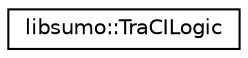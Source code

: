 digraph "Graphical Class Hierarchy"
{
  edge [fontname="Helvetica",fontsize="10",labelfontname="Helvetica",labelfontsize="10"];
  node [fontname="Helvetica",fontsize="10",shape=record];
  rankdir="LR";
  Node0 [label="libsumo::TraCILogic",height=0.2,width=0.4,color="black", fillcolor="white", style="filled",URL="$db/d57/classlibsumo_1_1_tra_c_i_logic.html"];
}
